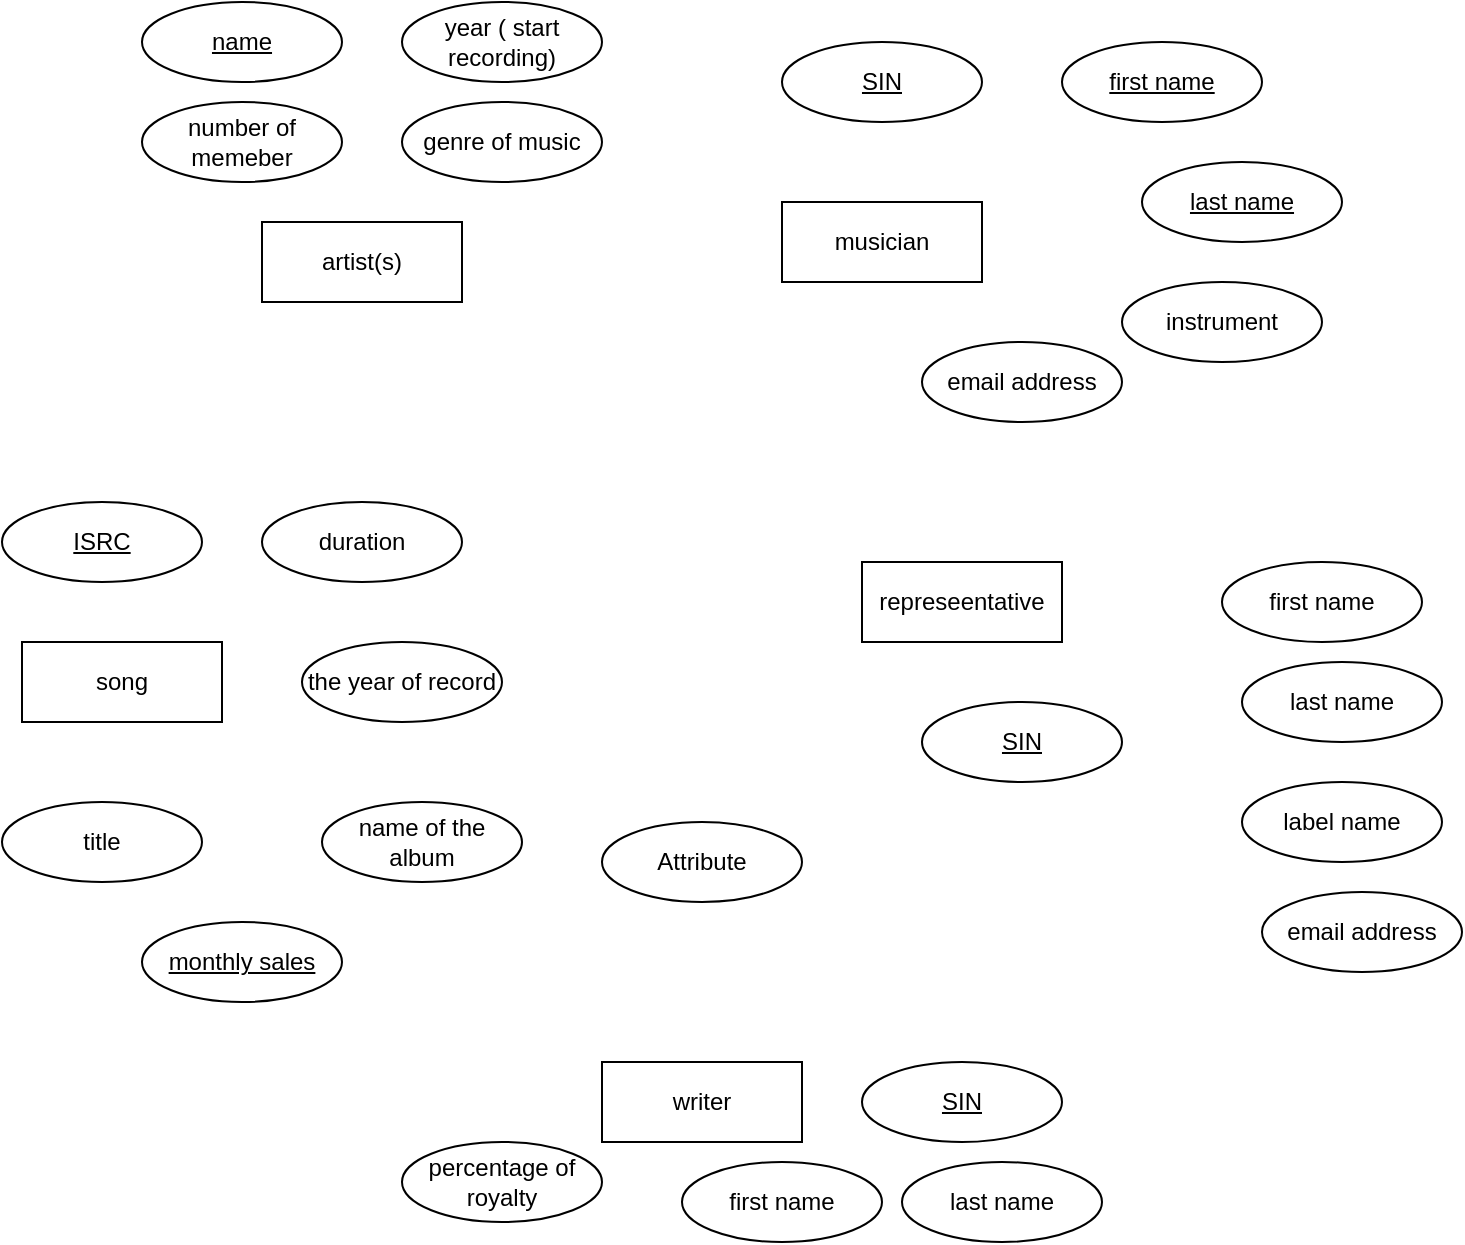 <mxfile version="13.7.7" type="github">
  <diagram id="9Fat0kqAcrcc--f_UTKk" name="Page-1">
    <mxGraphModel dx="1422" dy="762" grid="1" gridSize="10" guides="1" tooltips="1" connect="1" arrows="1" fold="1" page="1" pageScale="1" pageWidth="827" pageHeight="1169" math="0" shadow="0">
      <root>
        <mxCell id="0" />
        <mxCell id="1" parent="0" />
        <mxCell id="fPIb7x8nyOzm0vNO1Mxm-1" value="artist(s)" style="whiteSpace=wrap;html=1;align=center;" vertex="1" parent="1">
          <mxGeometry x="190" y="250" width="100" height="40" as="geometry" />
        </mxCell>
        <mxCell id="fPIb7x8nyOzm0vNO1Mxm-2" value="song" style="whiteSpace=wrap;html=1;align=center;" vertex="1" parent="1">
          <mxGeometry x="70" y="460" width="100" height="40" as="geometry" />
        </mxCell>
        <mxCell id="fPIb7x8nyOzm0vNO1Mxm-3" value="musician" style="whiteSpace=wrap;html=1;align=center;" vertex="1" parent="1">
          <mxGeometry x="450" y="240" width="100" height="40" as="geometry" />
        </mxCell>
        <mxCell id="fPIb7x8nyOzm0vNO1Mxm-6" value="year ( start recording)" style="ellipse;whiteSpace=wrap;html=1;align=center;" vertex="1" parent="1">
          <mxGeometry x="260" y="140" width="100" height="40" as="geometry" />
        </mxCell>
        <mxCell id="fPIb7x8nyOzm0vNO1Mxm-7" value="number of memeber" style="ellipse;whiteSpace=wrap;html=1;align=center;" vertex="1" parent="1">
          <mxGeometry x="130" y="190" width="100" height="40" as="geometry" />
        </mxCell>
        <mxCell id="fPIb7x8nyOzm0vNO1Mxm-8" value="genre of music" style="ellipse;whiteSpace=wrap;html=1;align=center;" vertex="1" parent="1">
          <mxGeometry x="260" y="190" width="100" height="40" as="geometry" />
        </mxCell>
        <mxCell id="fPIb7x8nyOzm0vNO1Mxm-10" value="name" style="ellipse;whiteSpace=wrap;html=1;align=center;fontStyle=4;" vertex="1" parent="1">
          <mxGeometry x="130" y="140" width="100" height="40" as="geometry" />
        </mxCell>
        <mxCell id="fPIb7x8nyOzm0vNO1Mxm-12" value="SIN" style="ellipse;whiteSpace=wrap;html=1;align=center;fontStyle=4;" vertex="1" parent="1">
          <mxGeometry x="450" y="160" width="100" height="40" as="geometry" />
        </mxCell>
        <mxCell id="fPIb7x8nyOzm0vNO1Mxm-13" value="first name" style="ellipse;whiteSpace=wrap;html=1;align=center;fontStyle=4;" vertex="1" parent="1">
          <mxGeometry x="590" y="160" width="100" height="40" as="geometry" />
        </mxCell>
        <mxCell id="fPIb7x8nyOzm0vNO1Mxm-14" value="last name" style="ellipse;whiteSpace=wrap;html=1;align=center;fontStyle=4;" vertex="1" parent="1">
          <mxGeometry x="630" y="220" width="100" height="40" as="geometry" />
        </mxCell>
        <mxCell id="fPIb7x8nyOzm0vNO1Mxm-15" value="instrument" style="ellipse;whiteSpace=wrap;html=1;align=center;" vertex="1" parent="1">
          <mxGeometry x="620" y="280" width="100" height="40" as="geometry" />
        </mxCell>
        <mxCell id="fPIb7x8nyOzm0vNO1Mxm-16" value="email address" style="ellipse;whiteSpace=wrap;html=1;align=center;" vertex="1" parent="1">
          <mxGeometry x="520" y="310" width="100" height="40" as="geometry" />
        </mxCell>
        <mxCell id="fPIb7x8nyOzm0vNO1Mxm-17" value="title" style="ellipse;whiteSpace=wrap;html=1;align=center;" vertex="1" parent="1">
          <mxGeometry x="60" y="540" width="100" height="40" as="geometry" />
        </mxCell>
        <mxCell id="fPIb7x8nyOzm0vNO1Mxm-18" value="ISRC" style="ellipse;whiteSpace=wrap;html=1;align=center;fontStyle=4;" vertex="1" parent="1">
          <mxGeometry x="60" y="390" width="100" height="40" as="geometry" />
        </mxCell>
        <mxCell id="fPIb7x8nyOzm0vNO1Mxm-20" value="duration" style="ellipse;whiteSpace=wrap;html=1;align=center;" vertex="1" parent="1">
          <mxGeometry x="190" y="390" width="100" height="40" as="geometry" />
        </mxCell>
        <mxCell id="fPIb7x8nyOzm0vNO1Mxm-22" value="the year of record" style="ellipse;whiteSpace=wrap;html=1;align=center;" vertex="1" parent="1">
          <mxGeometry x="210" y="460" width="100" height="40" as="geometry" />
        </mxCell>
        <mxCell id="fPIb7x8nyOzm0vNO1Mxm-23" value="name of the album" style="ellipse;whiteSpace=wrap;html=1;align=center;" vertex="1" parent="1">
          <mxGeometry x="220" y="540" width="100" height="40" as="geometry" />
        </mxCell>
        <mxCell id="fPIb7x8nyOzm0vNO1Mxm-24" value="monthly sales" style="ellipse;whiteSpace=wrap;html=1;align=center;fontStyle=4;" vertex="1" parent="1">
          <mxGeometry x="130" y="600" width="100" height="40" as="geometry" />
        </mxCell>
        <mxCell id="fPIb7x8nyOzm0vNO1Mxm-25" value="represeentative" style="whiteSpace=wrap;html=1;align=center;" vertex="1" parent="1">
          <mxGeometry x="490" y="420" width="100" height="40" as="geometry" />
        </mxCell>
        <mxCell id="fPIb7x8nyOzm0vNO1Mxm-26" value="SIN" style="ellipse;whiteSpace=wrap;html=1;align=center;fontStyle=4;" vertex="1" parent="1">
          <mxGeometry x="520" y="490" width="100" height="40" as="geometry" />
        </mxCell>
        <mxCell id="fPIb7x8nyOzm0vNO1Mxm-29" value="first name" style="ellipse;whiteSpace=wrap;html=1;align=center;" vertex="1" parent="1">
          <mxGeometry x="670" y="420" width="100" height="40" as="geometry" />
        </mxCell>
        <mxCell id="fPIb7x8nyOzm0vNO1Mxm-30" value="Attribute" style="ellipse;whiteSpace=wrap;html=1;align=center;" vertex="1" parent="1">
          <mxGeometry x="360" y="550" width="100" height="40" as="geometry" />
        </mxCell>
        <mxCell id="fPIb7x8nyOzm0vNO1Mxm-31" value="last name" style="ellipse;whiteSpace=wrap;html=1;align=center;" vertex="1" parent="1">
          <mxGeometry x="680" y="470" width="100" height="40" as="geometry" />
        </mxCell>
        <mxCell id="fPIb7x8nyOzm0vNO1Mxm-32" value="label name" style="ellipse;whiteSpace=wrap;html=1;align=center;" vertex="1" parent="1">
          <mxGeometry x="680" y="530" width="100" height="40" as="geometry" />
        </mxCell>
        <mxCell id="fPIb7x8nyOzm0vNO1Mxm-33" value="email address" style="ellipse;whiteSpace=wrap;html=1;align=center;" vertex="1" parent="1">
          <mxGeometry x="690" y="585" width="100" height="40" as="geometry" />
        </mxCell>
        <mxCell id="fPIb7x8nyOzm0vNO1Mxm-34" value="writer" style="whiteSpace=wrap;html=1;align=center;" vertex="1" parent="1">
          <mxGeometry x="360" y="670" width="100" height="40" as="geometry" />
        </mxCell>
        <mxCell id="fPIb7x8nyOzm0vNO1Mxm-35" value="SIN" style="ellipse;whiteSpace=wrap;html=1;align=center;fontStyle=4;" vertex="1" parent="1">
          <mxGeometry x="490" y="670" width="100" height="40" as="geometry" />
        </mxCell>
        <mxCell id="fPIb7x8nyOzm0vNO1Mxm-36" value="first name" style="ellipse;whiteSpace=wrap;html=1;align=center;" vertex="1" parent="1">
          <mxGeometry x="400" y="720" width="100" height="40" as="geometry" />
        </mxCell>
        <mxCell id="fPIb7x8nyOzm0vNO1Mxm-37" value="last name" style="ellipse;whiteSpace=wrap;html=1;align=center;" vertex="1" parent="1">
          <mxGeometry x="510" y="720" width="100" height="40" as="geometry" />
        </mxCell>
        <mxCell id="fPIb7x8nyOzm0vNO1Mxm-38" value="percentage of royalty" style="ellipse;whiteSpace=wrap;html=1;align=center;" vertex="1" parent="1">
          <mxGeometry x="260" y="710" width="100" height="40" as="geometry" />
        </mxCell>
      </root>
    </mxGraphModel>
  </diagram>
</mxfile>
